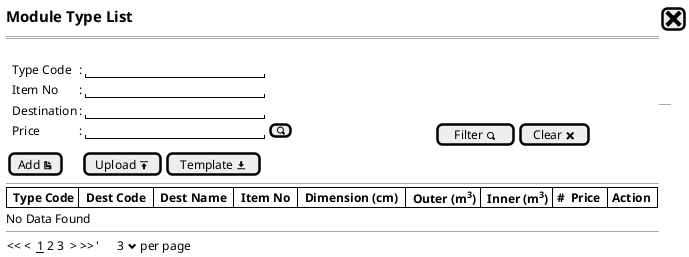 @startsalt
{
  <size:15><b>Module Type List|[<size:25><&x>]|*
  ==
  .
  {
      .|Type Code    |: |"                      "|*
      .|Item No      |: |"                      "|*
      .|Destination  |: |"                      "|*
      .|Price        |: |"                      "|[<&magnifying-glass>] |                                             |[Filter <&magnifying-glass>]| [Clear <&x>]| *
  }  
  --
  {
  [Add <&document>]|.|.|.|[Upload <&data-transfer-upload>]| [Template <&data-transfer-download>]|*
  }
  --
  {#
 | <b> Type Code |<b>  Dest Code  |<b>  Dest Name  |<b>  Item No  | <b> Dimension (cm)  | <b> Outer (m<sup>3</sup>) | <b> Inner (m<sup>3</sup>) | <b>#  Price  | <b>Action  |*|*|*
  }
  No Data Found
  --
  {
  << <  __1__ 2 3  > >>  |'      3 <&chevron-bottom> per page |*
  }
}
@endsalt
@enduml

